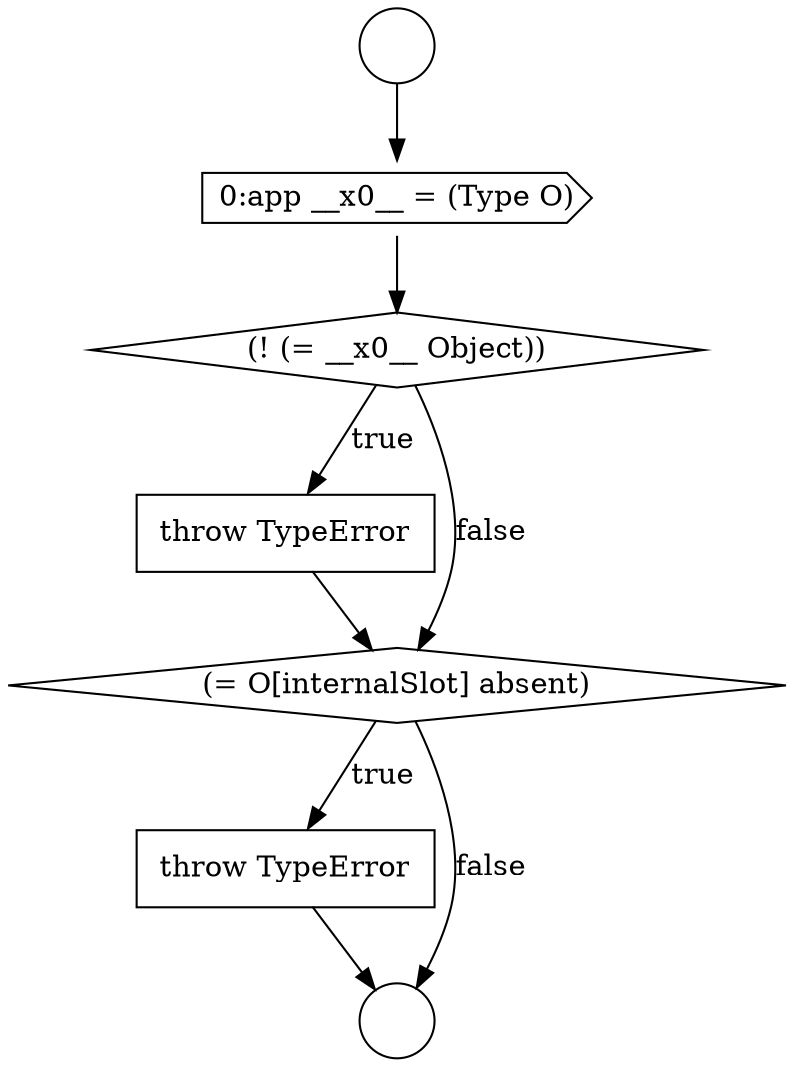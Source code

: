 digraph {
  node2227 [shape=none, margin=0, label=<<font color="black">
    <table border="0" cellborder="1" cellspacing="0" cellpadding="10">
      <tr><td align="left">throw TypeError</td></tr>
    </table>
  </font>> color="black" fillcolor="white" style=filled]
  node2228 [shape=diamond, label=<<font color="black">(= O[internalSlot] absent)</font>> color="black" fillcolor="white" style=filled]
  node2225 [shape=cds, label=<<font color="black">0:app __x0__ = (Type O)</font>> color="black" fillcolor="white" style=filled]
  node2229 [shape=none, margin=0, label=<<font color="black">
    <table border="0" cellborder="1" cellspacing="0" cellpadding="10">
      <tr><td align="left">throw TypeError</td></tr>
    </table>
  </font>> color="black" fillcolor="white" style=filled]
  node2224 [shape=circle label=" " color="black" fillcolor="white" style=filled]
  node2226 [shape=diamond, label=<<font color="black">(! (= __x0__ Object))</font>> color="black" fillcolor="white" style=filled]
  node2223 [shape=circle label=" " color="black" fillcolor="white" style=filled]
  node2223 -> node2225 [ color="black"]
  node2226 -> node2227 [label=<<font color="black">true</font>> color="black"]
  node2226 -> node2228 [label=<<font color="black">false</font>> color="black"]
  node2229 -> node2224 [ color="black"]
  node2228 -> node2229 [label=<<font color="black">true</font>> color="black"]
  node2228 -> node2224 [label=<<font color="black">false</font>> color="black"]
  node2227 -> node2228 [ color="black"]
  node2225 -> node2226 [ color="black"]
}
